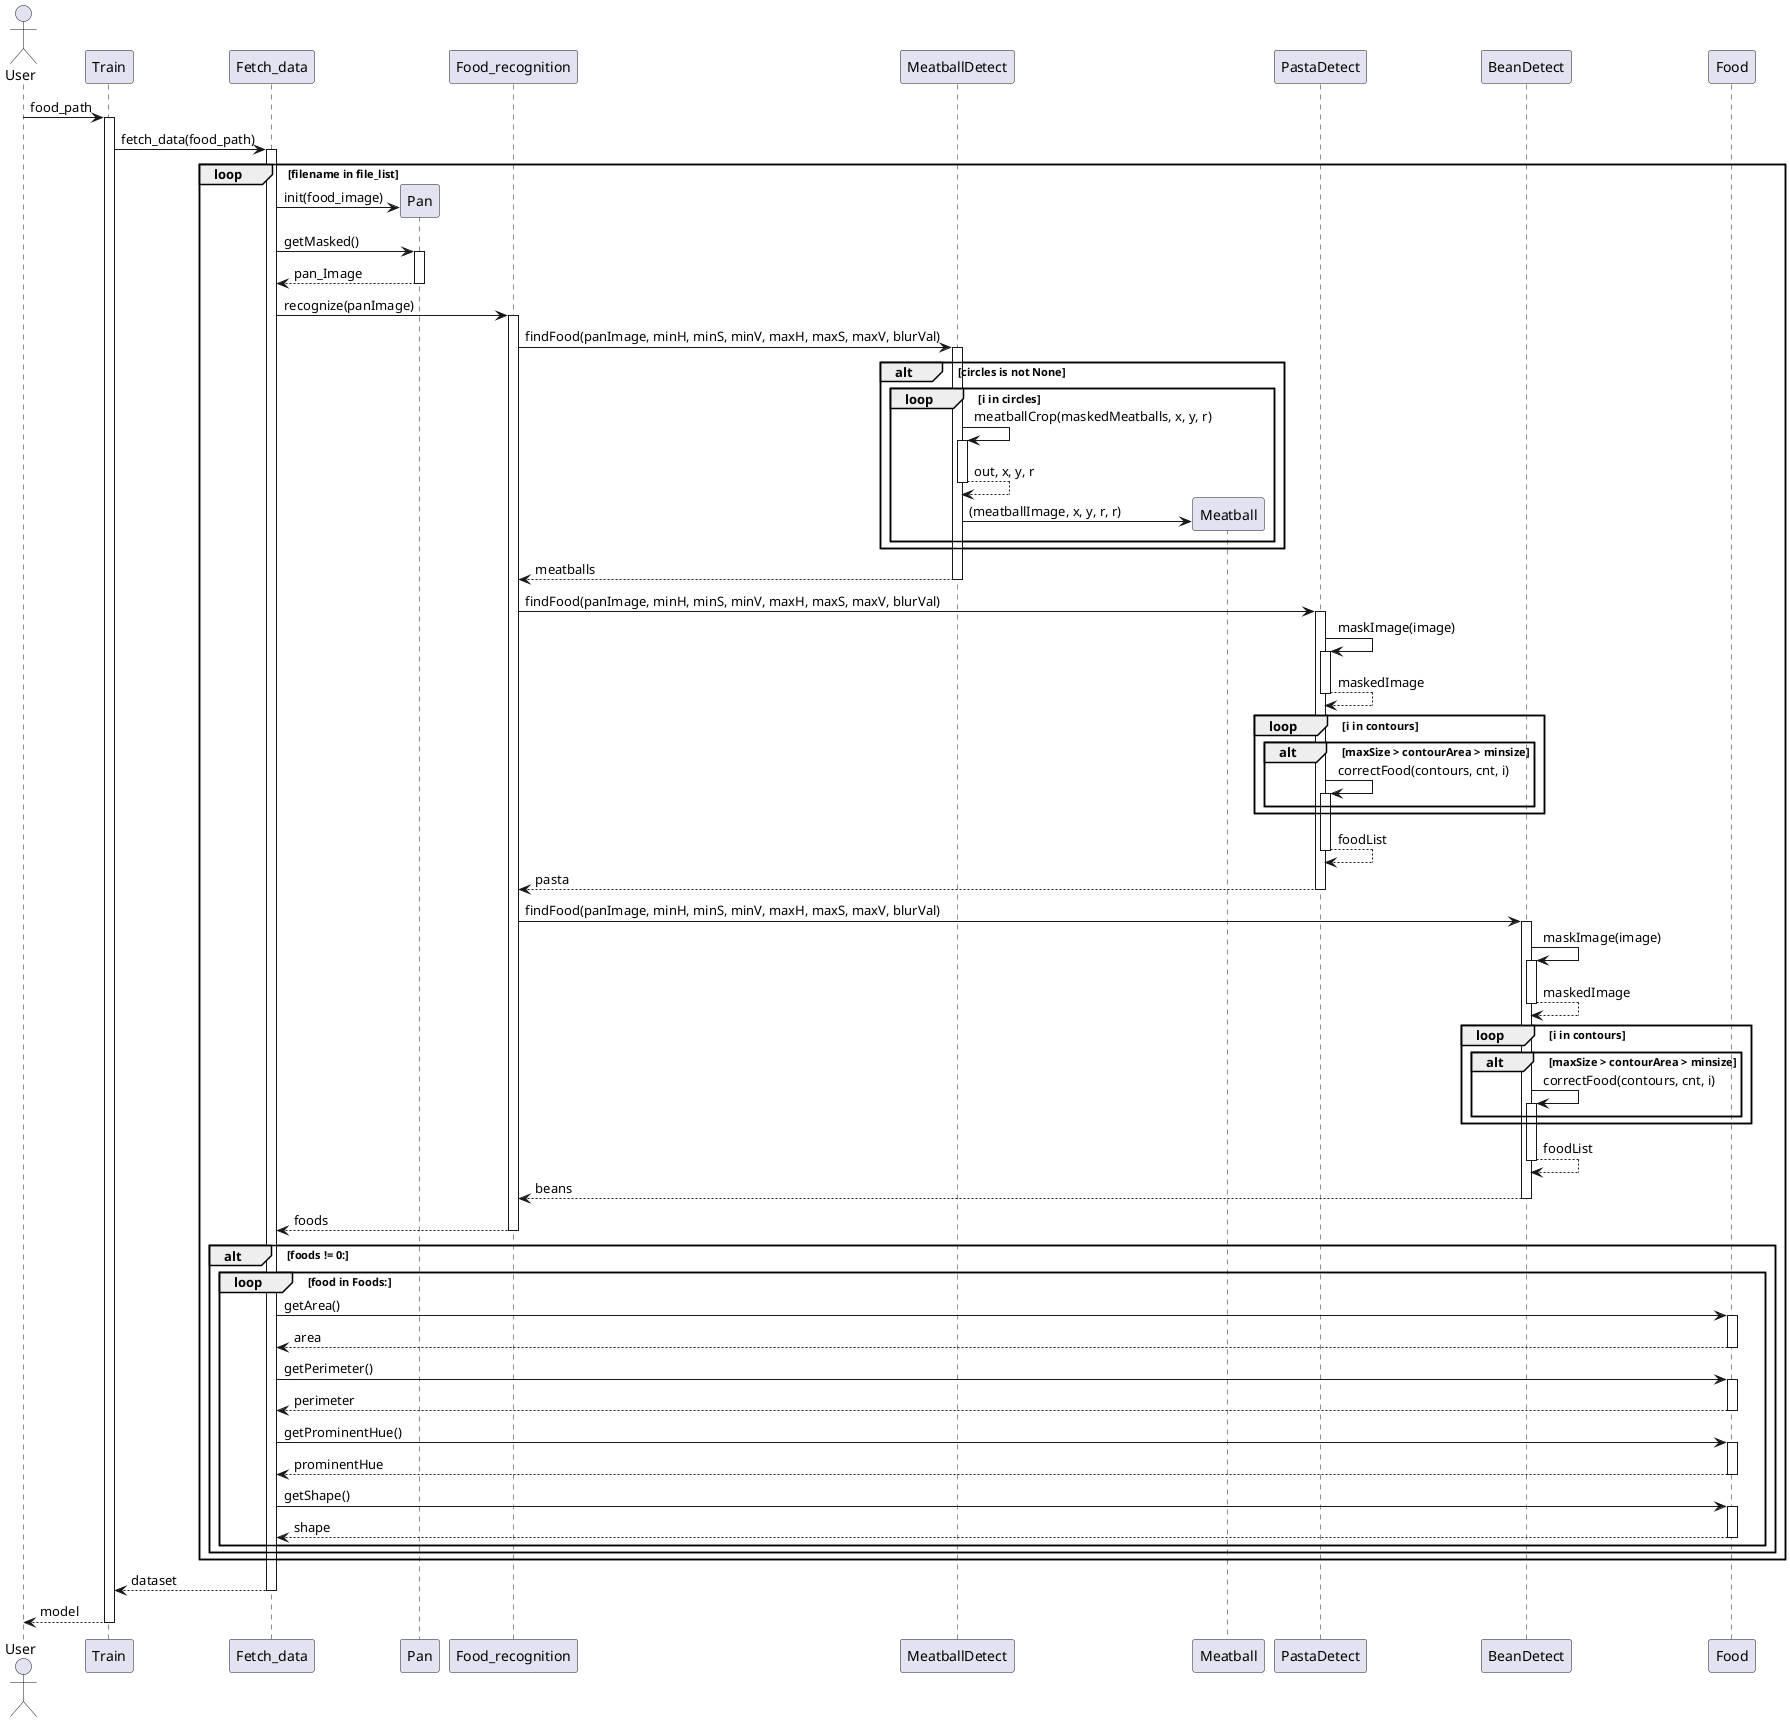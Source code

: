 @startuml Sequence diagram train food

actor User

User -> Train ++ : food_path
Train -> Fetch_data ++ : fetch_data(food_path)
loop filename in file_list
    Fetch_data -> Pan ** : init(food_image)
    Fetch_data -> Pan ++ : getMasked()
    return pan_Image
    Fetch_data -> Food_recognition ++ : recognize(panImage)
    Food_recognition -> MeatballDetect ++ : findFood(panImage, minH, minS, minV, maxH, maxS, maxV, blurVal)
    alt circles is not None
        loop i in circles
            MeatballDetect -> MeatballDetect ++ : meatballCrop(maskedMeatballs, x, y, r)
            return out, x, y, r
            MeatballDetect -> Meatball ** : (meatballImage, x, y, r, r)
        end
    end
    return meatballs
    Food_recognition -> PastaDetect ++ : findFood(panImage, minH, minS, minV, maxH, maxS, maxV, blurVal)
    PastaDetect -> PastaDetect ++ : maskImage(image)
    return maskedImage
    loop i in contours
        alt maxSize > contourArea > minsize
            PastaDetect -> PastaDetect ++ : correctFood(contours, cnt, i)
        end
    end
    return foodList
    return pasta
    Food_recognition -> BeanDetect ++ : findFood(panImage, minH, minS, minV, maxH, maxS, maxV, blurVal)
    BeanDetect -> BeanDetect ++ : maskImage(image)
    return maskedImage
    loop i in contours
        alt maxSize > contourArea > minsize
            BeanDetect -> BeanDetect ++ : correctFood(contours, cnt, i)
        end
    end
    return foodList
    return beans
    return foods

    alt foods != 0:
        loop food in Foods:
            Fetch_data -> Food ++ : getArea()
            return area
            Fetch_data -> Food ++ : getPerimeter()
            return perimeter
            Fetch_data -> Food ++ : getProminentHue()
            return prominentHue
            Fetch_data -> Food ++ : getShape()
            return shape
        end
    end
end
return dataset
return model

@enduml